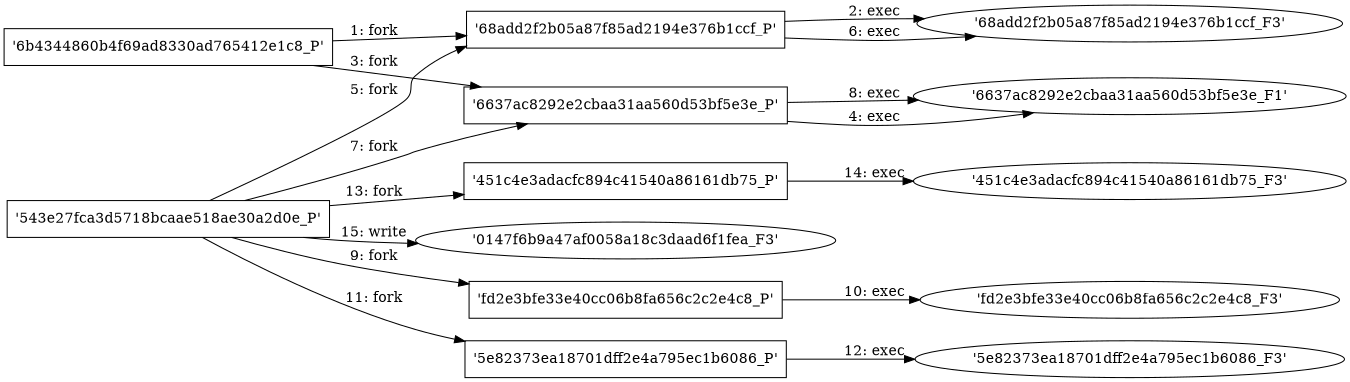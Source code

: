 digraph "D:\Learning\Paper\apt\基于CTI的攻击预警\Dataset\攻击图\ASGfromALLCTI\Combating a spate of Java malware with machine learning in real-time.dot" {
rankdir="LR"
size="9"
fixedsize="false"
splines="true"
nodesep=0.3
ranksep=0
fontsize=10
overlap="scalexy"
engine= "neato"
	"'6b4344860b4f69ad8330ad765412e1c8_P'" [node_type=Process shape=box]
	"'68add2f2b05a87f85ad2194e376b1ccf_P'" [node_type=Process shape=box]
	"'6b4344860b4f69ad8330ad765412e1c8_P'" -> "'68add2f2b05a87f85ad2194e376b1ccf_P'" [label="1: fork"]
	"'68add2f2b05a87f85ad2194e376b1ccf_P'" [node_type=Process shape=box]
	"'68add2f2b05a87f85ad2194e376b1ccf_F3'" [node_type=File shape=ellipse]
	"'68add2f2b05a87f85ad2194e376b1ccf_P'" -> "'68add2f2b05a87f85ad2194e376b1ccf_F3'" [label="2: exec"]
	"'6b4344860b4f69ad8330ad765412e1c8_P'" [node_type=Process shape=box]
	"'6637ac8292e2cbaa31aa560d53bf5e3e_P'" [node_type=Process shape=box]
	"'6b4344860b4f69ad8330ad765412e1c8_P'" -> "'6637ac8292e2cbaa31aa560d53bf5e3e_P'" [label="3: fork"]
	"'6637ac8292e2cbaa31aa560d53bf5e3e_P'" [node_type=Process shape=box]
	"'6637ac8292e2cbaa31aa560d53bf5e3e_F1'" [node_type=File shape=ellipse]
	"'6637ac8292e2cbaa31aa560d53bf5e3e_P'" -> "'6637ac8292e2cbaa31aa560d53bf5e3e_F1'" [label="4: exec"]
	"'543e27fca3d5718bcaae518ae30a2d0e_P'" [node_type=Process shape=box]
	"'68add2f2b05a87f85ad2194e376b1ccf_P'" [node_type=Process shape=box]
	"'543e27fca3d5718bcaae518ae30a2d0e_P'" -> "'68add2f2b05a87f85ad2194e376b1ccf_P'" [label="5: fork"]
	"'68add2f2b05a87f85ad2194e376b1ccf_P'" [node_type=Process shape=box]
	"'68add2f2b05a87f85ad2194e376b1ccf_F3'" [node_type=File shape=ellipse]
	"'68add2f2b05a87f85ad2194e376b1ccf_P'" -> "'68add2f2b05a87f85ad2194e376b1ccf_F3'" [label="6: exec"]
	"'543e27fca3d5718bcaae518ae30a2d0e_P'" [node_type=Process shape=box]
	"'6637ac8292e2cbaa31aa560d53bf5e3e_P'" [node_type=Process shape=box]
	"'543e27fca3d5718bcaae518ae30a2d0e_P'" -> "'6637ac8292e2cbaa31aa560d53bf5e3e_P'" [label="7: fork"]
	"'6637ac8292e2cbaa31aa560d53bf5e3e_P'" [node_type=Process shape=box]
	"'6637ac8292e2cbaa31aa560d53bf5e3e_F1'" [node_type=File shape=ellipse]
	"'6637ac8292e2cbaa31aa560d53bf5e3e_P'" -> "'6637ac8292e2cbaa31aa560d53bf5e3e_F1'" [label="8: exec"]
	"'543e27fca3d5718bcaae518ae30a2d0e_P'" [node_type=Process shape=box]
	"'fd2e3bfe33e40cc06b8fa656c2c2e4c8_P'" [node_type=Process shape=box]
	"'543e27fca3d5718bcaae518ae30a2d0e_P'" -> "'fd2e3bfe33e40cc06b8fa656c2c2e4c8_P'" [label="9: fork"]
	"'fd2e3bfe33e40cc06b8fa656c2c2e4c8_P'" [node_type=Process shape=box]
	"'fd2e3bfe33e40cc06b8fa656c2c2e4c8_F3'" [node_type=File shape=ellipse]
	"'fd2e3bfe33e40cc06b8fa656c2c2e4c8_P'" -> "'fd2e3bfe33e40cc06b8fa656c2c2e4c8_F3'" [label="10: exec"]
	"'543e27fca3d5718bcaae518ae30a2d0e_P'" [node_type=Process shape=box]
	"'5e82373ea18701dff2e4a795ec1b6086_P'" [node_type=Process shape=box]
	"'543e27fca3d5718bcaae518ae30a2d0e_P'" -> "'5e82373ea18701dff2e4a795ec1b6086_P'" [label="11: fork"]
	"'5e82373ea18701dff2e4a795ec1b6086_P'" [node_type=Process shape=box]
	"'5e82373ea18701dff2e4a795ec1b6086_F3'" [node_type=File shape=ellipse]
	"'5e82373ea18701dff2e4a795ec1b6086_P'" -> "'5e82373ea18701dff2e4a795ec1b6086_F3'" [label="12: exec"]
	"'543e27fca3d5718bcaae518ae30a2d0e_P'" [node_type=Process shape=box]
	"'451c4e3adacfc894c41540a86161db75_P'" [node_type=Process shape=box]
	"'543e27fca3d5718bcaae518ae30a2d0e_P'" -> "'451c4e3adacfc894c41540a86161db75_P'" [label="13: fork"]
	"'451c4e3adacfc894c41540a86161db75_P'" [node_type=Process shape=box]
	"'451c4e3adacfc894c41540a86161db75_F3'" [node_type=File shape=ellipse]
	"'451c4e3adacfc894c41540a86161db75_P'" -> "'451c4e3adacfc894c41540a86161db75_F3'" [label="14: exec"]
	"'0147f6b9a47af0058a18c3daad6f1fea_F3'" [node_type=file shape=ellipse]
	"'543e27fca3d5718bcaae518ae30a2d0e_P'" [node_type=Process shape=box]
	"'543e27fca3d5718bcaae518ae30a2d0e_P'" -> "'0147f6b9a47af0058a18c3daad6f1fea_F3'" [label="15: write"]
}
